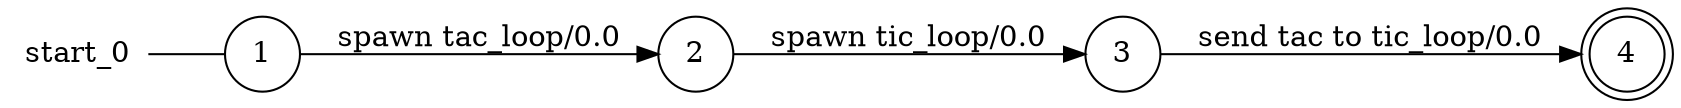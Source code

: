 digraph start_0 {
	rankdir="LR";
	n_0 [label="start_0", shape="plaintext"];
	n_1 [id="1", shape=circle, label="1"];
	n_0 -> n_1 [arrowhead=none];
	n_2 [id="2", shape=circle, label="3"];
	n_3 [id="4", shape=circle, label="2"];
	n_4 [id="3", shape=doublecircle, label="4"];

	n_1 -> n_3 [id="[$e|2]", label="spawn tac_loop/0.0"];
	n_3 -> n_2 [id="[$e|0]", label="spawn tic_loop/0.0"];
	n_2 -> n_4 [id="[$e|1]", label="send tac to tic_loop/0.0"];
}
